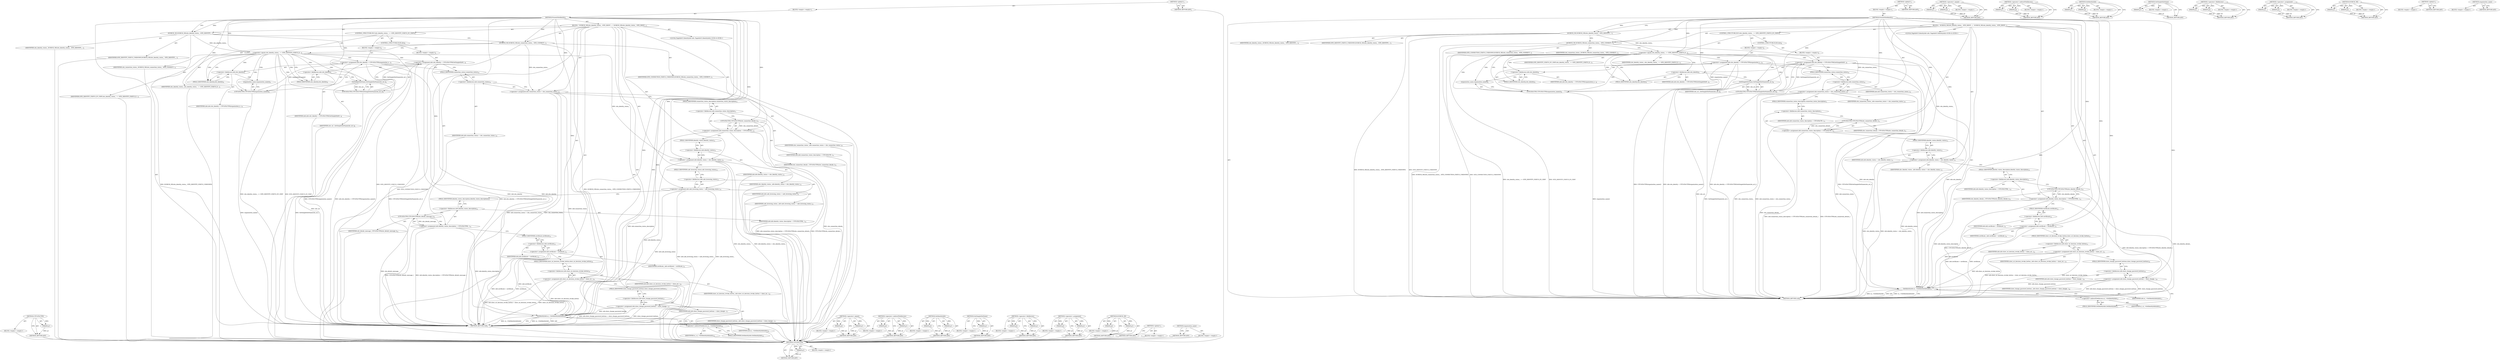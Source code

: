 digraph "organization_name" {
vulnerable_121 [label=<(METHOD,UTF16ToUTF8)>];
vulnerable_122 [label=<(PARAM,p1)>];
vulnerable_123 [label=<(BLOCK,&lt;empty&gt;,&lt;empty&gt;)>];
vulnerable_124 [label=<(METHOD_RETURN,ANY)>];
vulnerable_6 [label=<(METHOD,&lt;global&gt;)<SUB>1</SUB>>];
vulnerable_7 [label=<(BLOCK,&lt;empty&gt;,&lt;empty&gt;)<SUB>1</SUB>>];
vulnerable_8 [label=<(METHOD,PresentSiteIdentity)<SUB>1</SUB>>];
vulnerable_9 [label=<(BLOCK,{
  DCHECK_NE(site_identity_status_, SITE_IDENT...,{
  DCHECK_NE(site_identity_status_, SITE_IDENT...)<SUB>1</SUB>>];
vulnerable_10 [label=<(DCHECK_NE,DCHECK_NE(site_identity_status_, SITE_IDENTITY_...)<SUB>2</SUB>>];
vulnerable_11 [label=<(IDENTIFIER,site_identity_status_,DCHECK_NE(site_identity_status_, SITE_IDENTITY_...)<SUB>2</SUB>>];
vulnerable_12 [label=<(IDENTIFIER,SITE_IDENTITY_STATUS_UNKNOWN,DCHECK_NE(site_identity_status_, SITE_IDENTITY_...)<SUB>2</SUB>>];
vulnerable_13 [label=<(DCHECK_NE,DCHECK_NE(site_connection_status_, SITE_CONNECT...)<SUB>3</SUB>>];
vulnerable_14 [label=<(IDENTIFIER,site_connection_status_,DCHECK_NE(site_connection_status_, SITE_CONNECT...)<SUB>3</SUB>>];
vulnerable_15 [label=<(IDENTIFIER,SITE_CONNECTION_STATUS_UNKNOWN,DCHECK_NE(site_connection_status_, SITE_CONNECT...)<SUB>3</SUB>>];
vulnerable_16 [label="<(LOCAL,PageInfoUI.IdentityInfo info: PageInfoUI.IdentityInfo)<SUB>4</SUB>>"];
vulnerable_17 [label=<(CONTROL_STRUCTURE,IF,if (site_identity_status_ == SITE_IDENTITY_STATUS_EV_CERT))<SUB>5</SUB>>];
vulnerable_18 [label=<(&lt;operator&gt;.equals,site_identity_status_ == SITE_IDENTITY_STATUS_E...)<SUB>5</SUB>>];
vulnerable_19 [label=<(IDENTIFIER,site_identity_status_,site_identity_status_ == SITE_IDENTITY_STATUS_E...)<SUB>5</SUB>>];
vulnerable_20 [label=<(IDENTIFIER,SITE_IDENTITY_STATUS_EV_CERT,site_identity_status_ == SITE_IDENTITY_STATUS_E...)<SUB>5</SUB>>];
vulnerable_21 [label=<(BLOCK,&lt;empty&gt;,&lt;empty&gt;)<SUB>6</SUB>>];
vulnerable_22 [label=<(&lt;operator&gt;.assignment,info.site_identity = UTF16ToUTF8(organization_n...)<SUB>6</SUB>>];
vulnerable_23 [label=<(&lt;operator&gt;.fieldAccess,info.site_identity)<SUB>6</SUB>>];
vulnerable_24 [label=<(IDENTIFIER,info,info.site_identity = UTF16ToUTF8(organization_n...)<SUB>6</SUB>>];
vulnerable_25 [label=<(FIELD_IDENTIFIER,site_identity,site_identity)<SUB>6</SUB>>];
vulnerable_26 [label=<(UTF16ToUTF8,UTF16ToUTF8(organization_name()))<SUB>6</SUB>>];
vulnerable_27 [label=<(organization_name,organization_name())<SUB>6</SUB>>];
vulnerable_28 [label=<(CONTROL_STRUCTURE,ELSE,else)<SUB>8</SUB>>];
vulnerable_29 [label=<(BLOCK,&lt;empty&gt;,&lt;empty&gt;)<SUB>8</SUB>>];
vulnerable_30 [label=<(&lt;operator&gt;.assignment,info.site_identity = UTF16ToUTF8(GetSimpleSiteN...)<SUB>8</SUB>>];
vulnerable_31 [label=<(&lt;operator&gt;.fieldAccess,info.site_identity)<SUB>8</SUB>>];
vulnerable_32 [label=<(IDENTIFIER,info,info.site_identity = UTF16ToUTF8(GetSimpleSiteN...)<SUB>8</SUB>>];
vulnerable_33 [label=<(FIELD_IDENTIFIER,site_identity,site_identity)<SUB>8</SUB>>];
vulnerable_34 [label=<(UTF16ToUTF8,UTF16ToUTF8(GetSimpleSiteName(site_url_)))<SUB>8</SUB>>];
vulnerable_35 [label=<(GetSimpleSiteName,GetSimpleSiteName(site_url_))<SUB>8</SUB>>];
vulnerable_36 [label=<(IDENTIFIER,site_url_,GetSimpleSiteName(site_url_))<SUB>8</SUB>>];
vulnerable_37 [label=<(&lt;operator&gt;.assignment,info.connection_status = site_connection_status_)<SUB>10</SUB>>];
vulnerable_38 [label=<(&lt;operator&gt;.fieldAccess,info.connection_status)<SUB>10</SUB>>];
vulnerable_39 [label=<(IDENTIFIER,info,info.connection_status = site_connection_status_)<SUB>10</SUB>>];
vulnerable_40 [label=<(FIELD_IDENTIFIER,connection_status,connection_status)<SUB>10</SUB>>];
vulnerable_41 [label=<(IDENTIFIER,site_connection_status_,info.connection_status = site_connection_status_)<SUB>10</SUB>>];
vulnerable_42 [label=<(&lt;operator&gt;.assignment,info.connection_status_description = UTF16ToUTF...)<SUB>11</SUB>>];
vulnerable_43 [label=<(&lt;operator&gt;.fieldAccess,info.connection_status_description)<SUB>11</SUB>>];
vulnerable_44 [label=<(IDENTIFIER,info,info.connection_status_description = UTF16ToUTF...)<SUB>11</SUB>>];
vulnerable_45 [label=<(FIELD_IDENTIFIER,connection_status_description,connection_status_description)<SUB>11</SUB>>];
vulnerable_46 [label=<(UTF16ToUTF8,UTF16ToUTF8(site_connection_details_))<SUB>11</SUB>>];
vulnerable_47 [label=<(IDENTIFIER,site_connection_details_,UTF16ToUTF8(site_connection_details_))<SUB>11</SUB>>];
vulnerable_48 [label=<(&lt;operator&gt;.assignment,info.identity_status = site_identity_status_)<SUB>12</SUB>>];
vulnerable_49 [label=<(&lt;operator&gt;.fieldAccess,info.identity_status)<SUB>12</SUB>>];
vulnerable_50 [label=<(IDENTIFIER,info,info.identity_status = site_identity_status_)<SUB>12</SUB>>];
vulnerable_51 [label=<(FIELD_IDENTIFIER,identity_status,identity_status)<SUB>12</SUB>>];
vulnerable_52 [label=<(IDENTIFIER,site_identity_status_,info.identity_status = site_identity_status_)<SUB>12</SUB>>];
vulnerable_53 [label=<(&lt;operator&gt;.assignment,info.safe_browsing_status = safe_browsing_status_)<SUB>13</SUB>>];
vulnerable_54 [label=<(&lt;operator&gt;.fieldAccess,info.safe_browsing_status)<SUB>13</SUB>>];
vulnerable_55 [label=<(IDENTIFIER,info,info.safe_browsing_status = safe_browsing_status_)<SUB>13</SUB>>];
vulnerable_56 [label=<(FIELD_IDENTIFIER,safe_browsing_status,safe_browsing_status)<SUB>13</SUB>>];
vulnerable_57 [label=<(IDENTIFIER,safe_browsing_status_,info.safe_browsing_status = safe_browsing_status_)<SUB>13</SUB>>];
vulnerable_58 [label=<(&lt;operator&gt;.assignment,info.identity_status_description = UTF16ToUTF8(...)<SUB>14</SUB>>];
vulnerable_59 [label=<(&lt;operator&gt;.fieldAccess,info.identity_status_description)<SUB>14</SUB>>];
vulnerable_60 [label=<(IDENTIFIER,info,info.identity_status_description = UTF16ToUTF8(...)<SUB>14</SUB>>];
vulnerable_61 [label=<(FIELD_IDENTIFIER,identity_status_description,identity_status_description)<SUB>14</SUB>>];
vulnerable_62 [label=<(UTF16ToUTF8,UTF16ToUTF8(site_details_message_))<SUB>14</SUB>>];
vulnerable_63 [label=<(IDENTIFIER,site_details_message_,UTF16ToUTF8(site_details_message_))<SUB>14</SUB>>];
vulnerable_64 [label=<(&lt;operator&gt;.assignment,info.certificate = certificate_)<SUB>15</SUB>>];
vulnerable_65 [label=<(&lt;operator&gt;.fieldAccess,info.certificate)<SUB>15</SUB>>];
vulnerable_66 [label=<(IDENTIFIER,info,info.certificate = certificate_)<SUB>15</SUB>>];
vulnerable_67 [label=<(FIELD_IDENTIFIER,certificate,certificate)<SUB>15</SUB>>];
vulnerable_68 [label=<(IDENTIFIER,certificate_,info.certificate = certificate_)<SUB>15</SUB>>];
vulnerable_69 [label=<(&lt;operator&gt;.assignment,info.show_ssl_decision_revoke_button = show_ssl...)<SUB>16</SUB>>];
vulnerable_70 [label=<(&lt;operator&gt;.fieldAccess,info.show_ssl_decision_revoke_button)<SUB>16</SUB>>];
vulnerable_71 [label=<(IDENTIFIER,info,info.show_ssl_decision_revoke_button = show_ssl...)<SUB>16</SUB>>];
vulnerable_72 [label=<(FIELD_IDENTIFIER,show_ssl_decision_revoke_button,show_ssl_decision_revoke_button)<SUB>16</SUB>>];
vulnerable_73 [label=<(IDENTIFIER,show_ssl_decision_revoke_button_,info.show_ssl_decision_revoke_button = show_ssl...)<SUB>16</SUB>>];
vulnerable_74 [label=<(&lt;operator&gt;.assignment,info.show_change_password_buttons = show_change...)<SUB>17</SUB>>];
vulnerable_75 [label=<(&lt;operator&gt;.fieldAccess,info.show_change_password_buttons)<SUB>17</SUB>>];
vulnerable_76 [label=<(IDENTIFIER,info,info.show_change_password_buttons = show_change...)<SUB>17</SUB>>];
vulnerable_77 [label=<(FIELD_IDENTIFIER,show_change_password_buttons,show_change_password_buttons)<SUB>17</SUB>>];
vulnerable_78 [label=<(IDENTIFIER,show_change_password_buttons_,info.show_change_password_buttons = show_change...)<SUB>17</SUB>>];
vulnerable_79 [label=<(SetIdentityInfo,ui_-&gt;SetIdentityInfo(info))<SUB>18</SUB>>];
vulnerable_80 [label=<(&lt;operator&gt;.indirectFieldAccess,ui_-&gt;SetIdentityInfo)<SUB>18</SUB>>];
vulnerable_81 [label=<(IDENTIFIER,ui_,ui_-&gt;SetIdentityInfo(info))<SUB>18</SUB>>];
vulnerable_82 [label=<(FIELD_IDENTIFIER,SetIdentityInfo,SetIdentityInfo)<SUB>18</SUB>>];
vulnerable_83 [label=<(IDENTIFIER,info,ui_-&gt;SetIdentityInfo(info))<SUB>18</SUB>>];
vulnerable_84 [label=<(METHOD_RETURN,void)<SUB>1</SUB>>];
vulnerable_86 [label=<(METHOD_RETURN,ANY)<SUB>1</SUB>>];
vulnerable_106 [label=<(METHOD,&lt;operator&gt;.equals)>];
vulnerable_107 [label=<(PARAM,p1)>];
vulnerable_108 [label=<(PARAM,p2)>];
vulnerable_109 [label=<(BLOCK,&lt;empty&gt;,&lt;empty&gt;)>];
vulnerable_110 [label=<(METHOD_RETURN,ANY)>];
vulnerable_137 [label=<(METHOD,&lt;operator&gt;.indirectFieldAccess)>];
vulnerable_138 [label=<(PARAM,p1)>];
vulnerable_139 [label=<(PARAM,p2)>];
vulnerable_140 [label=<(BLOCK,&lt;empty&gt;,&lt;empty&gt;)>];
vulnerable_141 [label=<(METHOD_RETURN,ANY)>];
vulnerable_132 [label=<(METHOD,SetIdentityInfo)>];
vulnerable_133 [label=<(PARAM,p1)>];
vulnerable_134 [label=<(PARAM,p2)>];
vulnerable_135 [label=<(BLOCK,&lt;empty&gt;,&lt;empty&gt;)>];
vulnerable_136 [label=<(METHOD_RETURN,ANY)>];
vulnerable_128 [label=<(METHOD,GetSimpleSiteName)>];
vulnerable_129 [label=<(PARAM,p1)>];
vulnerable_130 [label=<(BLOCK,&lt;empty&gt;,&lt;empty&gt;)>];
vulnerable_131 [label=<(METHOD_RETURN,ANY)>];
vulnerable_116 [label=<(METHOD,&lt;operator&gt;.fieldAccess)>];
vulnerable_117 [label=<(PARAM,p1)>];
vulnerable_118 [label=<(PARAM,p2)>];
vulnerable_119 [label=<(BLOCK,&lt;empty&gt;,&lt;empty&gt;)>];
vulnerable_120 [label=<(METHOD_RETURN,ANY)>];
vulnerable_111 [label=<(METHOD,&lt;operator&gt;.assignment)>];
vulnerable_112 [label=<(PARAM,p1)>];
vulnerable_113 [label=<(PARAM,p2)>];
vulnerable_114 [label=<(BLOCK,&lt;empty&gt;,&lt;empty&gt;)>];
vulnerable_115 [label=<(METHOD_RETURN,ANY)>];
vulnerable_101 [label=<(METHOD,DCHECK_NE)>];
vulnerable_102 [label=<(PARAM,p1)>];
vulnerable_103 [label=<(PARAM,p2)>];
vulnerable_104 [label=<(BLOCK,&lt;empty&gt;,&lt;empty&gt;)>];
vulnerable_105 [label=<(METHOD_RETURN,ANY)>];
vulnerable_95 [label=<(METHOD,&lt;global&gt;)<SUB>1</SUB>>];
vulnerable_96 [label=<(BLOCK,&lt;empty&gt;,&lt;empty&gt;)>];
vulnerable_97 [label=<(METHOD_RETURN,ANY)>];
vulnerable_125 [label=<(METHOD,organization_name)>];
vulnerable_126 [label=<(BLOCK,&lt;empty&gt;,&lt;empty&gt;)>];
vulnerable_127 [label=<(METHOD_RETURN,ANY)>];
fixed_116 [label=<(METHOD,UTF16ToUTF8)>];
fixed_117 [label=<(PARAM,p1)>];
fixed_118 [label=<(BLOCK,&lt;empty&gt;,&lt;empty&gt;)>];
fixed_119 [label=<(METHOD_RETURN,ANY)>];
fixed_6 [label=<(METHOD,&lt;global&gt;)<SUB>1</SUB>>];
fixed_7 [label=<(BLOCK,&lt;empty&gt;,&lt;empty&gt;)<SUB>1</SUB>>];
fixed_8 [label=<(METHOD,PresentSiteIdentity)<SUB>1</SUB>>];
fixed_9 [label=<(BLOCK,{
  DCHECK_NE(site_identity_status_, SITE_IDENT...,{
  DCHECK_NE(site_identity_status_, SITE_IDENT...)<SUB>1</SUB>>];
fixed_10 [label=<(DCHECK_NE,DCHECK_NE(site_identity_status_, SITE_IDENTITY_...)<SUB>2</SUB>>];
fixed_11 [label=<(IDENTIFIER,site_identity_status_,DCHECK_NE(site_identity_status_, SITE_IDENTITY_...)<SUB>2</SUB>>];
fixed_12 [label=<(IDENTIFIER,SITE_IDENTITY_STATUS_UNKNOWN,DCHECK_NE(site_identity_status_, SITE_IDENTITY_...)<SUB>2</SUB>>];
fixed_13 [label=<(DCHECK_NE,DCHECK_NE(site_connection_status_, SITE_CONNECT...)<SUB>3</SUB>>];
fixed_14 [label=<(IDENTIFIER,site_connection_status_,DCHECK_NE(site_connection_status_, SITE_CONNECT...)<SUB>3</SUB>>];
fixed_15 [label=<(IDENTIFIER,SITE_CONNECTION_STATUS_UNKNOWN,DCHECK_NE(site_connection_status_, SITE_CONNECT...)<SUB>3</SUB>>];
fixed_16 [label="<(LOCAL,PageInfoUI.IdentityInfo info: PageInfoUI.IdentityInfo)<SUB>4</SUB>>"];
fixed_17 [label=<(CONTROL_STRUCTURE,IF,if (site_identity_status_ == SITE_IDENTITY_STATUS_EV_CERT))<SUB>5</SUB>>];
fixed_18 [label=<(&lt;operator&gt;.equals,site_identity_status_ == SITE_IDENTITY_STATUS_E...)<SUB>5</SUB>>];
fixed_19 [label=<(IDENTIFIER,site_identity_status_,site_identity_status_ == SITE_IDENTITY_STATUS_E...)<SUB>5</SUB>>];
fixed_20 [label=<(IDENTIFIER,SITE_IDENTITY_STATUS_EV_CERT,site_identity_status_ == SITE_IDENTITY_STATUS_E...)<SUB>5</SUB>>];
fixed_21 [label=<(BLOCK,&lt;empty&gt;,&lt;empty&gt;)<SUB>6</SUB>>];
fixed_22 [label=<(&lt;operator&gt;.assignment,info.site_identity = UTF16ToUTF8(organization_n...)<SUB>6</SUB>>];
fixed_23 [label=<(&lt;operator&gt;.fieldAccess,info.site_identity)<SUB>6</SUB>>];
fixed_24 [label=<(IDENTIFIER,info,info.site_identity = UTF16ToUTF8(organization_n...)<SUB>6</SUB>>];
fixed_25 [label=<(FIELD_IDENTIFIER,site_identity,site_identity)<SUB>6</SUB>>];
fixed_26 [label=<(UTF16ToUTF8,UTF16ToUTF8(organization_name()))<SUB>6</SUB>>];
fixed_27 [label=<(organization_name,organization_name())<SUB>6</SUB>>];
fixed_28 [label=<(CONTROL_STRUCTURE,ELSE,else)<SUB>8</SUB>>];
fixed_29 [label=<(BLOCK,&lt;empty&gt;,&lt;empty&gt;)<SUB>8</SUB>>];
fixed_30 [label=<(&lt;operator&gt;.assignment,info.site_identity = UTF16ToUTF8(GetSimpleSiteN...)<SUB>8</SUB>>];
fixed_31 [label=<(&lt;operator&gt;.fieldAccess,info.site_identity)<SUB>8</SUB>>];
fixed_32 [label=<(IDENTIFIER,info,info.site_identity = UTF16ToUTF8(GetSimpleSiteN...)<SUB>8</SUB>>];
fixed_33 [label=<(FIELD_IDENTIFIER,site_identity,site_identity)<SUB>8</SUB>>];
fixed_34 [label=<(UTF16ToUTF8,UTF16ToUTF8(GetSimpleSiteName(site_url_)))<SUB>8</SUB>>];
fixed_35 [label=<(GetSimpleSiteName,GetSimpleSiteName(site_url_))<SUB>8</SUB>>];
fixed_36 [label=<(IDENTIFIER,site_url_,GetSimpleSiteName(site_url_))<SUB>8</SUB>>];
fixed_37 [label=<(&lt;operator&gt;.assignment,info.connection_status = site_connection_status_)<SUB>10</SUB>>];
fixed_38 [label=<(&lt;operator&gt;.fieldAccess,info.connection_status)<SUB>10</SUB>>];
fixed_39 [label=<(IDENTIFIER,info,info.connection_status = site_connection_status_)<SUB>10</SUB>>];
fixed_40 [label=<(FIELD_IDENTIFIER,connection_status,connection_status)<SUB>10</SUB>>];
fixed_41 [label=<(IDENTIFIER,site_connection_status_,info.connection_status = site_connection_status_)<SUB>10</SUB>>];
fixed_42 [label=<(&lt;operator&gt;.assignment,info.connection_status_description = UTF16ToUTF...)<SUB>11</SUB>>];
fixed_43 [label=<(&lt;operator&gt;.fieldAccess,info.connection_status_description)<SUB>11</SUB>>];
fixed_44 [label=<(IDENTIFIER,info,info.connection_status_description = UTF16ToUTF...)<SUB>11</SUB>>];
fixed_45 [label=<(FIELD_IDENTIFIER,connection_status_description,connection_status_description)<SUB>11</SUB>>];
fixed_46 [label=<(UTF16ToUTF8,UTF16ToUTF8(site_connection_details_))<SUB>11</SUB>>];
fixed_47 [label=<(IDENTIFIER,site_connection_details_,UTF16ToUTF8(site_connection_details_))<SUB>11</SUB>>];
fixed_48 [label=<(&lt;operator&gt;.assignment,info.identity_status = site_identity_status_)<SUB>12</SUB>>];
fixed_49 [label=<(&lt;operator&gt;.fieldAccess,info.identity_status)<SUB>12</SUB>>];
fixed_50 [label=<(IDENTIFIER,info,info.identity_status = site_identity_status_)<SUB>12</SUB>>];
fixed_51 [label=<(FIELD_IDENTIFIER,identity_status,identity_status)<SUB>12</SUB>>];
fixed_52 [label=<(IDENTIFIER,site_identity_status_,info.identity_status = site_identity_status_)<SUB>12</SUB>>];
fixed_53 [label=<(&lt;operator&gt;.assignment,info.identity_status_description = UTF16ToUTF8(...)<SUB>13</SUB>>];
fixed_54 [label=<(&lt;operator&gt;.fieldAccess,info.identity_status_description)<SUB>13</SUB>>];
fixed_55 [label=<(IDENTIFIER,info,info.identity_status_description = UTF16ToUTF8(...)<SUB>13</SUB>>];
fixed_56 [label=<(FIELD_IDENTIFIER,identity_status_description,identity_status_description)<SUB>13</SUB>>];
fixed_57 [label=<(UTF16ToUTF8,UTF16ToUTF8(site_identity_details_))<SUB>13</SUB>>];
fixed_58 [label=<(IDENTIFIER,site_identity_details_,UTF16ToUTF8(site_identity_details_))<SUB>13</SUB>>];
fixed_59 [label=<(&lt;operator&gt;.assignment,info.certificate = certificate_)<SUB>14</SUB>>];
fixed_60 [label=<(&lt;operator&gt;.fieldAccess,info.certificate)<SUB>14</SUB>>];
fixed_61 [label=<(IDENTIFIER,info,info.certificate = certificate_)<SUB>14</SUB>>];
fixed_62 [label=<(FIELD_IDENTIFIER,certificate,certificate)<SUB>14</SUB>>];
fixed_63 [label=<(IDENTIFIER,certificate_,info.certificate = certificate_)<SUB>14</SUB>>];
fixed_64 [label=<(&lt;operator&gt;.assignment,info.show_ssl_decision_revoke_button = show_ssl...)<SUB>15</SUB>>];
fixed_65 [label=<(&lt;operator&gt;.fieldAccess,info.show_ssl_decision_revoke_button)<SUB>15</SUB>>];
fixed_66 [label=<(IDENTIFIER,info,info.show_ssl_decision_revoke_button = show_ssl...)<SUB>15</SUB>>];
fixed_67 [label=<(FIELD_IDENTIFIER,show_ssl_decision_revoke_button,show_ssl_decision_revoke_button)<SUB>15</SUB>>];
fixed_68 [label=<(IDENTIFIER,show_ssl_decision_revoke_button_,info.show_ssl_decision_revoke_button = show_ssl...)<SUB>15</SUB>>];
fixed_69 [label=<(&lt;operator&gt;.assignment,info.show_change_password_buttons = show_change...)<SUB>16</SUB>>];
fixed_70 [label=<(&lt;operator&gt;.fieldAccess,info.show_change_password_buttons)<SUB>16</SUB>>];
fixed_71 [label=<(IDENTIFIER,info,info.show_change_password_buttons = show_change...)<SUB>16</SUB>>];
fixed_72 [label=<(FIELD_IDENTIFIER,show_change_password_buttons,show_change_password_buttons)<SUB>16</SUB>>];
fixed_73 [label=<(IDENTIFIER,show_change_password_buttons_,info.show_change_password_buttons = show_change...)<SUB>16</SUB>>];
fixed_74 [label=<(SetIdentityInfo,ui_-&gt;SetIdentityInfo(info))<SUB>17</SUB>>];
fixed_75 [label=<(&lt;operator&gt;.indirectFieldAccess,ui_-&gt;SetIdentityInfo)<SUB>17</SUB>>];
fixed_76 [label=<(IDENTIFIER,ui_,ui_-&gt;SetIdentityInfo(info))<SUB>17</SUB>>];
fixed_77 [label=<(FIELD_IDENTIFIER,SetIdentityInfo,SetIdentityInfo)<SUB>17</SUB>>];
fixed_78 [label=<(IDENTIFIER,info,ui_-&gt;SetIdentityInfo(info))<SUB>17</SUB>>];
fixed_79 [label=<(METHOD_RETURN,void)<SUB>1</SUB>>];
fixed_81 [label=<(METHOD_RETURN,ANY)<SUB>1</SUB>>];
fixed_101 [label=<(METHOD,&lt;operator&gt;.equals)>];
fixed_102 [label=<(PARAM,p1)>];
fixed_103 [label=<(PARAM,p2)>];
fixed_104 [label=<(BLOCK,&lt;empty&gt;,&lt;empty&gt;)>];
fixed_105 [label=<(METHOD_RETURN,ANY)>];
fixed_132 [label=<(METHOD,&lt;operator&gt;.indirectFieldAccess)>];
fixed_133 [label=<(PARAM,p1)>];
fixed_134 [label=<(PARAM,p2)>];
fixed_135 [label=<(BLOCK,&lt;empty&gt;,&lt;empty&gt;)>];
fixed_136 [label=<(METHOD_RETURN,ANY)>];
fixed_127 [label=<(METHOD,SetIdentityInfo)>];
fixed_128 [label=<(PARAM,p1)>];
fixed_129 [label=<(PARAM,p2)>];
fixed_130 [label=<(BLOCK,&lt;empty&gt;,&lt;empty&gt;)>];
fixed_131 [label=<(METHOD_RETURN,ANY)>];
fixed_123 [label=<(METHOD,GetSimpleSiteName)>];
fixed_124 [label=<(PARAM,p1)>];
fixed_125 [label=<(BLOCK,&lt;empty&gt;,&lt;empty&gt;)>];
fixed_126 [label=<(METHOD_RETURN,ANY)>];
fixed_111 [label=<(METHOD,&lt;operator&gt;.fieldAccess)>];
fixed_112 [label=<(PARAM,p1)>];
fixed_113 [label=<(PARAM,p2)>];
fixed_114 [label=<(BLOCK,&lt;empty&gt;,&lt;empty&gt;)>];
fixed_115 [label=<(METHOD_RETURN,ANY)>];
fixed_106 [label=<(METHOD,&lt;operator&gt;.assignment)>];
fixed_107 [label=<(PARAM,p1)>];
fixed_108 [label=<(PARAM,p2)>];
fixed_109 [label=<(BLOCK,&lt;empty&gt;,&lt;empty&gt;)>];
fixed_110 [label=<(METHOD_RETURN,ANY)>];
fixed_96 [label=<(METHOD,DCHECK_NE)>];
fixed_97 [label=<(PARAM,p1)>];
fixed_98 [label=<(PARAM,p2)>];
fixed_99 [label=<(BLOCK,&lt;empty&gt;,&lt;empty&gt;)>];
fixed_100 [label=<(METHOD_RETURN,ANY)>];
fixed_90 [label=<(METHOD,&lt;global&gt;)<SUB>1</SUB>>];
fixed_91 [label=<(BLOCK,&lt;empty&gt;,&lt;empty&gt;)>];
fixed_92 [label=<(METHOD_RETURN,ANY)>];
fixed_120 [label=<(METHOD,organization_name)>];
fixed_121 [label=<(BLOCK,&lt;empty&gt;,&lt;empty&gt;)>];
fixed_122 [label=<(METHOD_RETURN,ANY)>];
vulnerable_121 -> vulnerable_122  [key=0, label="AST: "];
vulnerable_121 -> vulnerable_122  [key=1, label="DDG: "];
vulnerable_121 -> vulnerable_123  [key=0, label="AST: "];
vulnerable_121 -> vulnerable_124  [key=0, label="AST: "];
vulnerable_121 -> vulnerable_124  [key=1, label="CFG: "];
vulnerable_122 -> vulnerable_124  [key=0, label="DDG: p1"];
vulnerable_123 -> fixed_116  [key=0];
vulnerable_124 -> fixed_116  [key=0];
vulnerable_6 -> vulnerable_7  [key=0, label="AST: "];
vulnerable_6 -> vulnerable_86  [key=0, label="AST: "];
vulnerable_6 -> vulnerable_86  [key=1, label="CFG: "];
vulnerable_7 -> vulnerable_8  [key=0, label="AST: "];
vulnerable_8 -> vulnerable_9  [key=0, label="AST: "];
vulnerable_8 -> vulnerable_84  [key=0, label="AST: "];
vulnerable_8 -> vulnerable_10  [key=0, label="CFG: "];
vulnerable_8 -> vulnerable_10  [key=1, label="DDG: "];
vulnerable_8 -> vulnerable_37  [key=0, label="DDG: "];
vulnerable_8 -> vulnerable_48  [key=0, label="DDG: "];
vulnerable_8 -> vulnerable_53  [key=0, label="DDG: "];
vulnerable_8 -> vulnerable_64  [key=0, label="DDG: "];
vulnerable_8 -> vulnerable_69  [key=0, label="DDG: "];
vulnerable_8 -> vulnerable_74  [key=0, label="DDG: "];
vulnerable_8 -> vulnerable_13  [key=0, label="DDG: "];
vulnerable_8 -> vulnerable_79  [key=0, label="DDG: "];
vulnerable_8 -> vulnerable_18  [key=0, label="DDG: "];
vulnerable_8 -> vulnerable_46  [key=0, label="DDG: "];
vulnerable_8 -> vulnerable_62  [key=0, label="DDG: "];
vulnerable_8 -> vulnerable_26  [key=0, label="DDG: "];
vulnerable_8 -> vulnerable_35  [key=0, label="DDG: "];
vulnerable_9 -> vulnerable_10  [key=0, label="AST: "];
vulnerable_9 -> vulnerable_13  [key=0, label="AST: "];
vulnerable_9 -> vulnerable_16  [key=0, label="AST: "];
vulnerable_9 -> vulnerable_17  [key=0, label="AST: "];
vulnerable_9 -> vulnerable_37  [key=0, label="AST: "];
vulnerable_9 -> vulnerable_42  [key=0, label="AST: "];
vulnerable_9 -> vulnerable_48  [key=0, label="AST: "];
vulnerable_9 -> vulnerable_53  [key=0, label="AST: "];
vulnerable_9 -> vulnerable_58  [key=0, label="AST: "];
vulnerable_9 -> vulnerable_64  [key=0, label="AST: "];
vulnerable_9 -> vulnerable_69  [key=0, label="AST: "];
vulnerable_9 -> vulnerable_74  [key=0, label="AST: "];
vulnerable_9 -> vulnerable_79  [key=0, label="AST: "];
vulnerable_10 -> vulnerable_11  [key=0, label="AST: "];
vulnerable_10 -> vulnerable_12  [key=0, label="AST: "];
vulnerable_10 -> vulnerable_13  [key=0, label="CFG: "];
vulnerable_10 -> vulnerable_84  [key=0, label="DDG: DCHECK_NE(site_identity_status_, SITE_IDENTITY_STATUS_UNKNOWN)"];
vulnerable_10 -> vulnerable_84  [key=1, label="DDG: SITE_IDENTITY_STATUS_UNKNOWN"];
vulnerable_10 -> vulnerable_18  [key=0, label="DDG: site_identity_status_"];
vulnerable_11 -> fixed_116  [key=0];
vulnerable_12 -> fixed_116  [key=0];
vulnerable_13 -> vulnerable_14  [key=0, label="AST: "];
vulnerable_13 -> vulnerable_15  [key=0, label="AST: "];
vulnerable_13 -> vulnerable_18  [key=0, label="CFG: "];
vulnerable_13 -> vulnerable_84  [key=0, label="DDG: DCHECK_NE(site_connection_status_, SITE_CONNECTION_STATUS_UNKNOWN)"];
vulnerable_13 -> vulnerable_84  [key=1, label="DDG: SITE_CONNECTION_STATUS_UNKNOWN"];
vulnerable_13 -> vulnerable_37  [key=0, label="DDG: site_connection_status_"];
vulnerable_14 -> fixed_116  [key=0];
vulnerable_15 -> fixed_116  [key=0];
vulnerable_16 -> fixed_116  [key=0];
vulnerable_17 -> vulnerable_18  [key=0, label="AST: "];
vulnerable_17 -> vulnerable_21  [key=0, label="AST: "];
vulnerable_17 -> vulnerable_28  [key=0, label="AST: "];
vulnerable_18 -> vulnerable_19  [key=0, label="AST: "];
vulnerable_18 -> vulnerable_20  [key=0, label="AST: "];
vulnerable_18 -> vulnerable_25  [key=0, label="CFG: "];
vulnerable_18 -> vulnerable_25  [key=1, label="CDG: "];
vulnerable_18 -> vulnerable_33  [key=0, label="CFG: "];
vulnerable_18 -> vulnerable_33  [key=1, label="CDG: "];
vulnerable_18 -> vulnerable_84  [key=0, label="DDG: site_identity_status_ == SITE_IDENTITY_STATUS_EV_CERT"];
vulnerable_18 -> vulnerable_84  [key=1, label="DDG: SITE_IDENTITY_STATUS_EV_CERT"];
vulnerable_18 -> vulnerable_48  [key=0, label="DDG: site_identity_status_"];
vulnerable_18 -> vulnerable_30  [key=0, label="CDG: "];
vulnerable_18 -> vulnerable_34  [key=0, label="CDG: "];
vulnerable_18 -> vulnerable_26  [key=0, label="CDG: "];
vulnerable_18 -> vulnerable_23  [key=0, label="CDG: "];
vulnerable_18 -> vulnerable_35  [key=0, label="CDG: "];
vulnerable_18 -> vulnerable_22  [key=0, label="CDG: "];
vulnerable_18 -> vulnerable_27  [key=0, label="CDG: "];
vulnerable_18 -> vulnerable_31  [key=0, label="CDG: "];
vulnerable_19 -> fixed_116  [key=0];
vulnerable_20 -> fixed_116  [key=0];
vulnerable_21 -> vulnerable_22  [key=0, label="AST: "];
vulnerable_22 -> vulnerable_23  [key=0, label="AST: "];
vulnerable_22 -> vulnerable_26  [key=0, label="AST: "];
vulnerable_22 -> vulnerable_40  [key=0, label="CFG: "];
vulnerable_22 -> vulnerable_84  [key=0, label="DDG: UTF16ToUTF8(organization_name())"];
vulnerable_22 -> vulnerable_84  [key=1, label="DDG: info.site_identity = UTF16ToUTF8(organization_name())"];
vulnerable_22 -> vulnerable_79  [key=0, label="DDG: info.site_identity"];
vulnerable_23 -> vulnerable_24  [key=0, label="AST: "];
vulnerable_23 -> vulnerable_25  [key=0, label="AST: "];
vulnerable_23 -> vulnerable_27  [key=0, label="CFG: "];
vulnerable_24 -> fixed_116  [key=0];
vulnerable_25 -> vulnerable_23  [key=0, label="CFG: "];
vulnerable_26 -> vulnerable_27  [key=0, label="AST: "];
vulnerable_26 -> vulnerable_22  [key=0, label="CFG: "];
vulnerable_26 -> vulnerable_22  [key=1, label="DDG: organization_name()"];
vulnerable_26 -> vulnerable_84  [key=0, label="DDG: organization_name()"];
vulnerable_27 -> vulnerable_26  [key=0, label="CFG: "];
vulnerable_28 -> vulnerable_29  [key=0, label="AST: "];
vulnerable_29 -> vulnerable_30  [key=0, label="AST: "];
vulnerable_30 -> vulnerable_31  [key=0, label="AST: "];
vulnerable_30 -> vulnerable_34  [key=0, label="AST: "];
vulnerable_30 -> vulnerable_40  [key=0, label="CFG: "];
vulnerable_30 -> vulnerable_84  [key=0, label="DDG: UTF16ToUTF8(GetSimpleSiteName(site_url_))"];
vulnerable_30 -> vulnerable_84  [key=1, label="DDG: info.site_identity = UTF16ToUTF8(GetSimpleSiteName(site_url_))"];
vulnerable_30 -> vulnerable_79  [key=0, label="DDG: info.site_identity"];
vulnerable_31 -> vulnerable_32  [key=0, label="AST: "];
vulnerable_31 -> vulnerable_33  [key=0, label="AST: "];
vulnerable_31 -> vulnerable_35  [key=0, label="CFG: "];
vulnerable_32 -> fixed_116  [key=0];
vulnerable_33 -> vulnerable_31  [key=0, label="CFG: "];
vulnerable_34 -> vulnerable_35  [key=0, label="AST: "];
vulnerable_34 -> vulnerable_30  [key=0, label="CFG: "];
vulnerable_34 -> vulnerable_30  [key=1, label="DDG: GetSimpleSiteName(site_url_)"];
vulnerable_34 -> vulnerable_84  [key=0, label="DDG: GetSimpleSiteName(site_url_)"];
vulnerable_35 -> vulnerable_36  [key=0, label="AST: "];
vulnerable_35 -> vulnerable_34  [key=0, label="CFG: "];
vulnerable_35 -> vulnerable_34  [key=1, label="DDG: site_url_"];
vulnerable_35 -> vulnerable_84  [key=0, label="DDG: site_url_"];
vulnerable_36 -> fixed_116  [key=0];
vulnerable_37 -> vulnerable_38  [key=0, label="AST: "];
vulnerable_37 -> vulnerable_41  [key=0, label="AST: "];
vulnerable_37 -> vulnerable_45  [key=0, label="CFG: "];
vulnerable_37 -> vulnerable_84  [key=0, label="DDG: site_connection_status_"];
vulnerable_37 -> vulnerable_84  [key=1, label="DDG: info.connection_status = site_connection_status_"];
vulnerable_37 -> vulnerable_79  [key=0, label="DDG: info.connection_status"];
vulnerable_38 -> vulnerable_39  [key=0, label="AST: "];
vulnerable_38 -> vulnerable_40  [key=0, label="AST: "];
vulnerable_38 -> vulnerable_37  [key=0, label="CFG: "];
vulnerable_39 -> fixed_116  [key=0];
vulnerable_40 -> vulnerable_38  [key=0, label="CFG: "];
vulnerable_41 -> fixed_116  [key=0];
vulnerable_42 -> vulnerable_43  [key=0, label="AST: "];
vulnerable_42 -> vulnerable_46  [key=0, label="AST: "];
vulnerable_42 -> vulnerable_51  [key=0, label="CFG: "];
vulnerable_42 -> vulnerable_84  [key=0, label="DDG: UTF16ToUTF8(site_connection_details_)"];
vulnerable_42 -> vulnerable_84  [key=1, label="DDG: info.connection_status_description = UTF16ToUTF8(site_connection_details_)"];
vulnerable_42 -> vulnerable_79  [key=0, label="DDG: info.connection_status_description"];
vulnerable_43 -> vulnerable_44  [key=0, label="AST: "];
vulnerable_43 -> vulnerable_45  [key=0, label="AST: "];
vulnerable_43 -> vulnerable_46  [key=0, label="CFG: "];
vulnerable_44 -> fixed_116  [key=0];
vulnerable_45 -> vulnerable_43  [key=0, label="CFG: "];
vulnerable_46 -> vulnerable_47  [key=0, label="AST: "];
vulnerable_46 -> vulnerable_42  [key=0, label="CFG: "];
vulnerable_46 -> vulnerable_42  [key=1, label="DDG: site_connection_details_"];
vulnerable_46 -> vulnerable_84  [key=0, label="DDG: site_connection_details_"];
vulnerable_47 -> fixed_116  [key=0];
vulnerable_48 -> vulnerable_49  [key=0, label="AST: "];
vulnerable_48 -> vulnerable_52  [key=0, label="AST: "];
vulnerable_48 -> vulnerable_56  [key=0, label="CFG: "];
vulnerable_48 -> vulnerable_84  [key=0, label="DDG: site_identity_status_"];
vulnerable_48 -> vulnerable_84  [key=1, label="DDG: info.identity_status = site_identity_status_"];
vulnerable_48 -> vulnerable_79  [key=0, label="DDG: info.identity_status"];
vulnerable_49 -> vulnerable_50  [key=0, label="AST: "];
vulnerable_49 -> vulnerable_51  [key=0, label="AST: "];
vulnerable_49 -> vulnerable_48  [key=0, label="CFG: "];
vulnerable_50 -> fixed_116  [key=0];
vulnerable_51 -> vulnerable_49  [key=0, label="CFG: "];
vulnerable_52 -> fixed_116  [key=0];
vulnerable_53 -> vulnerable_54  [key=0, label="AST: "];
vulnerable_53 -> vulnerable_57  [key=0, label="AST: "];
vulnerable_53 -> vulnerable_61  [key=0, label="CFG: "];
vulnerable_53 -> vulnerable_84  [key=0, label="DDG: info.safe_browsing_status = safe_browsing_status_"];
vulnerable_53 -> vulnerable_84  [key=1, label="DDG: safe_browsing_status_"];
vulnerable_53 -> vulnerable_79  [key=0, label="DDG: info.safe_browsing_status"];
vulnerable_54 -> vulnerable_55  [key=0, label="AST: "];
vulnerable_54 -> vulnerable_56  [key=0, label="AST: "];
vulnerable_54 -> vulnerable_53  [key=0, label="CFG: "];
vulnerable_55 -> fixed_116  [key=0];
vulnerable_56 -> vulnerable_54  [key=0, label="CFG: "];
vulnerable_57 -> fixed_116  [key=0];
vulnerable_58 -> vulnerable_59  [key=0, label="AST: "];
vulnerable_58 -> vulnerable_62  [key=0, label="AST: "];
vulnerable_58 -> vulnerable_67  [key=0, label="CFG: "];
vulnerable_58 -> vulnerable_84  [key=0, label="DDG: UTF16ToUTF8(site_details_message_)"];
vulnerable_58 -> vulnerable_84  [key=1, label="DDG: info.identity_status_description = UTF16ToUTF8(site_details_message_)"];
vulnerable_58 -> vulnerable_79  [key=0, label="DDG: info.identity_status_description"];
vulnerable_59 -> vulnerable_60  [key=0, label="AST: "];
vulnerable_59 -> vulnerable_61  [key=0, label="AST: "];
vulnerable_59 -> vulnerable_62  [key=0, label="CFG: "];
vulnerable_60 -> fixed_116  [key=0];
vulnerable_61 -> vulnerable_59  [key=0, label="CFG: "];
vulnerable_62 -> vulnerable_63  [key=0, label="AST: "];
vulnerable_62 -> vulnerable_58  [key=0, label="CFG: "];
vulnerable_62 -> vulnerable_58  [key=1, label="DDG: site_details_message_"];
vulnerable_62 -> vulnerable_84  [key=0, label="DDG: site_details_message_"];
vulnerable_63 -> fixed_116  [key=0];
vulnerable_64 -> vulnerable_65  [key=0, label="AST: "];
vulnerable_64 -> vulnerable_68  [key=0, label="AST: "];
vulnerable_64 -> vulnerable_72  [key=0, label="CFG: "];
vulnerable_64 -> vulnerable_84  [key=0, label="DDG: info.certificate = certificate_"];
vulnerable_64 -> vulnerable_84  [key=1, label="DDG: certificate_"];
vulnerable_64 -> vulnerable_79  [key=0, label="DDG: info.certificate"];
vulnerable_65 -> vulnerable_66  [key=0, label="AST: "];
vulnerable_65 -> vulnerable_67  [key=0, label="AST: "];
vulnerable_65 -> vulnerable_64  [key=0, label="CFG: "];
vulnerable_66 -> fixed_116  [key=0];
vulnerable_67 -> vulnerable_65  [key=0, label="CFG: "];
vulnerable_68 -> fixed_116  [key=0];
vulnerable_69 -> vulnerable_70  [key=0, label="AST: "];
vulnerable_69 -> vulnerable_73  [key=0, label="AST: "];
vulnerable_69 -> vulnerable_77  [key=0, label="CFG: "];
vulnerable_69 -> vulnerable_84  [key=0, label="DDG: info.show_ssl_decision_revoke_button = show_ssl_decision_revoke_button_"];
vulnerable_69 -> vulnerable_84  [key=1, label="DDG: show_ssl_decision_revoke_button_"];
vulnerable_69 -> vulnerable_79  [key=0, label="DDG: info.show_ssl_decision_revoke_button"];
vulnerable_70 -> vulnerable_71  [key=0, label="AST: "];
vulnerable_70 -> vulnerable_72  [key=0, label="AST: "];
vulnerable_70 -> vulnerable_69  [key=0, label="CFG: "];
vulnerable_71 -> fixed_116  [key=0];
vulnerable_72 -> vulnerable_70  [key=0, label="CFG: "];
vulnerable_73 -> fixed_116  [key=0];
vulnerable_74 -> vulnerable_75  [key=0, label="AST: "];
vulnerable_74 -> vulnerable_78  [key=0, label="AST: "];
vulnerable_74 -> vulnerable_82  [key=0, label="CFG: "];
vulnerable_74 -> vulnerable_84  [key=0, label="DDG: info.show_change_password_buttons = show_change_password_buttons_"];
vulnerable_74 -> vulnerable_84  [key=1, label="DDG: show_change_password_buttons_"];
vulnerable_74 -> vulnerable_79  [key=0, label="DDG: info.show_change_password_buttons"];
vulnerable_75 -> vulnerable_76  [key=0, label="AST: "];
vulnerable_75 -> vulnerable_77  [key=0, label="AST: "];
vulnerable_75 -> vulnerable_74  [key=0, label="CFG: "];
vulnerable_76 -> fixed_116  [key=0];
vulnerable_77 -> vulnerable_75  [key=0, label="CFG: "];
vulnerable_78 -> fixed_116  [key=0];
vulnerable_79 -> vulnerable_80  [key=0, label="AST: "];
vulnerable_79 -> vulnerable_83  [key=0, label="AST: "];
vulnerable_79 -> vulnerable_84  [key=0, label="CFG: "];
vulnerable_79 -> vulnerable_84  [key=1, label="DDG: ui_-&gt;SetIdentityInfo"];
vulnerable_79 -> vulnerable_84  [key=2, label="DDG: info"];
vulnerable_79 -> vulnerable_84  [key=3, label="DDG: ui_-&gt;SetIdentityInfo(info)"];
vulnerable_80 -> vulnerable_81  [key=0, label="AST: "];
vulnerable_80 -> vulnerable_82  [key=0, label="AST: "];
vulnerable_80 -> vulnerable_79  [key=0, label="CFG: "];
vulnerable_81 -> fixed_116  [key=0];
vulnerable_82 -> vulnerable_80  [key=0, label="CFG: "];
vulnerable_83 -> fixed_116  [key=0];
vulnerable_84 -> fixed_116  [key=0];
vulnerable_86 -> fixed_116  [key=0];
vulnerable_106 -> vulnerable_107  [key=0, label="AST: "];
vulnerable_106 -> vulnerable_107  [key=1, label="DDG: "];
vulnerable_106 -> vulnerable_109  [key=0, label="AST: "];
vulnerable_106 -> vulnerable_108  [key=0, label="AST: "];
vulnerable_106 -> vulnerable_108  [key=1, label="DDG: "];
vulnerable_106 -> vulnerable_110  [key=0, label="AST: "];
vulnerable_106 -> vulnerable_110  [key=1, label="CFG: "];
vulnerable_107 -> vulnerable_110  [key=0, label="DDG: p1"];
vulnerable_108 -> vulnerable_110  [key=0, label="DDG: p2"];
vulnerable_109 -> fixed_116  [key=0];
vulnerable_110 -> fixed_116  [key=0];
vulnerable_137 -> vulnerable_138  [key=0, label="AST: "];
vulnerable_137 -> vulnerable_138  [key=1, label="DDG: "];
vulnerable_137 -> vulnerable_140  [key=0, label="AST: "];
vulnerable_137 -> vulnerable_139  [key=0, label="AST: "];
vulnerable_137 -> vulnerable_139  [key=1, label="DDG: "];
vulnerable_137 -> vulnerable_141  [key=0, label="AST: "];
vulnerable_137 -> vulnerable_141  [key=1, label="CFG: "];
vulnerable_138 -> vulnerable_141  [key=0, label="DDG: p1"];
vulnerable_139 -> vulnerable_141  [key=0, label="DDG: p2"];
vulnerable_140 -> fixed_116  [key=0];
vulnerable_141 -> fixed_116  [key=0];
vulnerable_132 -> vulnerable_133  [key=0, label="AST: "];
vulnerable_132 -> vulnerable_133  [key=1, label="DDG: "];
vulnerable_132 -> vulnerable_135  [key=0, label="AST: "];
vulnerable_132 -> vulnerable_134  [key=0, label="AST: "];
vulnerable_132 -> vulnerable_134  [key=1, label="DDG: "];
vulnerable_132 -> vulnerable_136  [key=0, label="AST: "];
vulnerable_132 -> vulnerable_136  [key=1, label="CFG: "];
vulnerable_133 -> vulnerable_136  [key=0, label="DDG: p1"];
vulnerable_134 -> vulnerable_136  [key=0, label="DDG: p2"];
vulnerable_135 -> fixed_116  [key=0];
vulnerable_136 -> fixed_116  [key=0];
vulnerable_128 -> vulnerable_129  [key=0, label="AST: "];
vulnerable_128 -> vulnerable_129  [key=1, label="DDG: "];
vulnerable_128 -> vulnerable_130  [key=0, label="AST: "];
vulnerable_128 -> vulnerable_131  [key=0, label="AST: "];
vulnerable_128 -> vulnerable_131  [key=1, label="CFG: "];
vulnerable_129 -> vulnerable_131  [key=0, label="DDG: p1"];
vulnerable_130 -> fixed_116  [key=0];
vulnerable_131 -> fixed_116  [key=0];
vulnerable_116 -> vulnerable_117  [key=0, label="AST: "];
vulnerable_116 -> vulnerable_117  [key=1, label="DDG: "];
vulnerable_116 -> vulnerable_119  [key=0, label="AST: "];
vulnerable_116 -> vulnerable_118  [key=0, label="AST: "];
vulnerable_116 -> vulnerable_118  [key=1, label="DDG: "];
vulnerable_116 -> vulnerable_120  [key=0, label="AST: "];
vulnerable_116 -> vulnerable_120  [key=1, label="CFG: "];
vulnerable_117 -> vulnerable_120  [key=0, label="DDG: p1"];
vulnerable_118 -> vulnerable_120  [key=0, label="DDG: p2"];
vulnerable_119 -> fixed_116  [key=0];
vulnerable_120 -> fixed_116  [key=0];
vulnerable_111 -> vulnerable_112  [key=0, label="AST: "];
vulnerable_111 -> vulnerable_112  [key=1, label="DDG: "];
vulnerable_111 -> vulnerable_114  [key=0, label="AST: "];
vulnerable_111 -> vulnerable_113  [key=0, label="AST: "];
vulnerable_111 -> vulnerable_113  [key=1, label="DDG: "];
vulnerable_111 -> vulnerable_115  [key=0, label="AST: "];
vulnerable_111 -> vulnerable_115  [key=1, label="CFG: "];
vulnerable_112 -> vulnerable_115  [key=0, label="DDG: p1"];
vulnerable_113 -> vulnerable_115  [key=0, label="DDG: p2"];
vulnerable_114 -> fixed_116  [key=0];
vulnerable_115 -> fixed_116  [key=0];
vulnerable_101 -> vulnerable_102  [key=0, label="AST: "];
vulnerable_101 -> vulnerable_102  [key=1, label="DDG: "];
vulnerable_101 -> vulnerable_104  [key=0, label="AST: "];
vulnerable_101 -> vulnerable_103  [key=0, label="AST: "];
vulnerable_101 -> vulnerable_103  [key=1, label="DDG: "];
vulnerable_101 -> vulnerable_105  [key=0, label="AST: "];
vulnerable_101 -> vulnerable_105  [key=1, label="CFG: "];
vulnerable_102 -> vulnerable_105  [key=0, label="DDG: p1"];
vulnerable_103 -> vulnerable_105  [key=0, label="DDG: p2"];
vulnerable_104 -> fixed_116  [key=0];
vulnerable_105 -> fixed_116  [key=0];
vulnerable_95 -> vulnerable_96  [key=0, label="AST: "];
vulnerable_95 -> vulnerable_97  [key=0, label="AST: "];
vulnerable_95 -> vulnerable_97  [key=1, label="CFG: "];
vulnerable_96 -> fixed_116  [key=0];
vulnerable_97 -> fixed_116  [key=0];
vulnerable_125 -> vulnerable_126  [key=0, label="AST: "];
vulnerable_125 -> vulnerable_127  [key=0, label="AST: "];
vulnerable_125 -> vulnerable_127  [key=1, label="CFG: "];
vulnerable_126 -> fixed_116  [key=0];
vulnerable_127 -> fixed_116  [key=0];
fixed_116 -> fixed_117  [key=0, label="AST: "];
fixed_116 -> fixed_117  [key=1, label="DDG: "];
fixed_116 -> fixed_118  [key=0, label="AST: "];
fixed_116 -> fixed_119  [key=0, label="AST: "];
fixed_116 -> fixed_119  [key=1, label="CFG: "];
fixed_117 -> fixed_119  [key=0, label="DDG: p1"];
fixed_6 -> fixed_7  [key=0, label="AST: "];
fixed_6 -> fixed_81  [key=0, label="AST: "];
fixed_6 -> fixed_81  [key=1, label="CFG: "];
fixed_7 -> fixed_8  [key=0, label="AST: "];
fixed_8 -> fixed_9  [key=0, label="AST: "];
fixed_8 -> fixed_79  [key=0, label="AST: "];
fixed_8 -> fixed_10  [key=0, label="CFG: "];
fixed_8 -> fixed_10  [key=1, label="DDG: "];
fixed_8 -> fixed_37  [key=0, label="DDG: "];
fixed_8 -> fixed_48  [key=0, label="DDG: "];
fixed_8 -> fixed_59  [key=0, label="DDG: "];
fixed_8 -> fixed_64  [key=0, label="DDG: "];
fixed_8 -> fixed_69  [key=0, label="DDG: "];
fixed_8 -> fixed_13  [key=0, label="DDG: "];
fixed_8 -> fixed_74  [key=0, label="DDG: "];
fixed_8 -> fixed_18  [key=0, label="DDG: "];
fixed_8 -> fixed_46  [key=0, label="DDG: "];
fixed_8 -> fixed_57  [key=0, label="DDG: "];
fixed_8 -> fixed_26  [key=0, label="DDG: "];
fixed_8 -> fixed_35  [key=0, label="DDG: "];
fixed_9 -> fixed_10  [key=0, label="AST: "];
fixed_9 -> fixed_13  [key=0, label="AST: "];
fixed_9 -> fixed_16  [key=0, label="AST: "];
fixed_9 -> fixed_17  [key=0, label="AST: "];
fixed_9 -> fixed_37  [key=0, label="AST: "];
fixed_9 -> fixed_42  [key=0, label="AST: "];
fixed_9 -> fixed_48  [key=0, label="AST: "];
fixed_9 -> fixed_53  [key=0, label="AST: "];
fixed_9 -> fixed_59  [key=0, label="AST: "];
fixed_9 -> fixed_64  [key=0, label="AST: "];
fixed_9 -> fixed_69  [key=0, label="AST: "];
fixed_9 -> fixed_74  [key=0, label="AST: "];
fixed_10 -> fixed_11  [key=0, label="AST: "];
fixed_10 -> fixed_12  [key=0, label="AST: "];
fixed_10 -> fixed_13  [key=0, label="CFG: "];
fixed_10 -> fixed_79  [key=0, label="DDG: DCHECK_NE(site_identity_status_, SITE_IDENTITY_STATUS_UNKNOWN)"];
fixed_10 -> fixed_79  [key=1, label="DDG: SITE_IDENTITY_STATUS_UNKNOWN"];
fixed_10 -> fixed_18  [key=0, label="DDG: site_identity_status_"];
fixed_13 -> fixed_14  [key=0, label="AST: "];
fixed_13 -> fixed_15  [key=0, label="AST: "];
fixed_13 -> fixed_18  [key=0, label="CFG: "];
fixed_13 -> fixed_79  [key=0, label="DDG: DCHECK_NE(site_connection_status_, SITE_CONNECTION_STATUS_UNKNOWN)"];
fixed_13 -> fixed_79  [key=1, label="DDG: SITE_CONNECTION_STATUS_UNKNOWN"];
fixed_13 -> fixed_37  [key=0, label="DDG: site_connection_status_"];
fixed_17 -> fixed_18  [key=0, label="AST: "];
fixed_17 -> fixed_21  [key=0, label="AST: "];
fixed_17 -> fixed_28  [key=0, label="AST: "];
fixed_18 -> fixed_19  [key=0, label="AST: "];
fixed_18 -> fixed_20  [key=0, label="AST: "];
fixed_18 -> fixed_25  [key=0, label="CFG: "];
fixed_18 -> fixed_25  [key=1, label="CDG: "];
fixed_18 -> fixed_33  [key=0, label="CFG: "];
fixed_18 -> fixed_33  [key=1, label="CDG: "];
fixed_18 -> fixed_79  [key=0, label="DDG: site_identity_status_ == SITE_IDENTITY_STATUS_EV_CERT"];
fixed_18 -> fixed_79  [key=1, label="DDG: SITE_IDENTITY_STATUS_EV_CERT"];
fixed_18 -> fixed_48  [key=0, label="DDG: site_identity_status_"];
fixed_18 -> fixed_30  [key=0, label="CDG: "];
fixed_18 -> fixed_34  [key=0, label="CDG: "];
fixed_18 -> fixed_26  [key=0, label="CDG: "];
fixed_18 -> fixed_23  [key=0, label="CDG: "];
fixed_18 -> fixed_35  [key=0, label="CDG: "];
fixed_18 -> fixed_22  [key=0, label="CDG: "];
fixed_18 -> fixed_27  [key=0, label="CDG: "];
fixed_18 -> fixed_31  [key=0, label="CDG: "];
fixed_21 -> fixed_22  [key=0, label="AST: "];
fixed_22 -> fixed_23  [key=0, label="AST: "];
fixed_22 -> fixed_26  [key=0, label="AST: "];
fixed_22 -> fixed_40  [key=0, label="CFG: "];
fixed_22 -> fixed_79  [key=0, label="DDG: UTF16ToUTF8(organization_name())"];
fixed_22 -> fixed_79  [key=1, label="DDG: info.site_identity = UTF16ToUTF8(organization_name())"];
fixed_22 -> fixed_74  [key=0, label="DDG: info.site_identity"];
fixed_23 -> fixed_24  [key=0, label="AST: "];
fixed_23 -> fixed_25  [key=0, label="AST: "];
fixed_23 -> fixed_27  [key=0, label="CFG: "];
fixed_25 -> fixed_23  [key=0, label="CFG: "];
fixed_26 -> fixed_27  [key=0, label="AST: "];
fixed_26 -> fixed_22  [key=0, label="CFG: "];
fixed_26 -> fixed_22  [key=1, label="DDG: organization_name()"];
fixed_26 -> fixed_79  [key=0, label="DDG: organization_name()"];
fixed_27 -> fixed_26  [key=0, label="CFG: "];
fixed_28 -> fixed_29  [key=0, label="AST: "];
fixed_29 -> fixed_30  [key=0, label="AST: "];
fixed_30 -> fixed_31  [key=0, label="AST: "];
fixed_30 -> fixed_34  [key=0, label="AST: "];
fixed_30 -> fixed_40  [key=0, label="CFG: "];
fixed_30 -> fixed_79  [key=0, label="DDG: UTF16ToUTF8(GetSimpleSiteName(site_url_))"];
fixed_30 -> fixed_79  [key=1, label="DDG: info.site_identity = UTF16ToUTF8(GetSimpleSiteName(site_url_))"];
fixed_30 -> fixed_74  [key=0, label="DDG: info.site_identity"];
fixed_31 -> fixed_32  [key=0, label="AST: "];
fixed_31 -> fixed_33  [key=0, label="AST: "];
fixed_31 -> fixed_35  [key=0, label="CFG: "];
fixed_33 -> fixed_31  [key=0, label="CFG: "];
fixed_34 -> fixed_35  [key=0, label="AST: "];
fixed_34 -> fixed_30  [key=0, label="CFG: "];
fixed_34 -> fixed_30  [key=1, label="DDG: GetSimpleSiteName(site_url_)"];
fixed_34 -> fixed_79  [key=0, label="DDG: GetSimpleSiteName(site_url_)"];
fixed_35 -> fixed_36  [key=0, label="AST: "];
fixed_35 -> fixed_34  [key=0, label="CFG: "];
fixed_35 -> fixed_34  [key=1, label="DDG: site_url_"];
fixed_35 -> fixed_79  [key=0, label="DDG: site_url_"];
fixed_37 -> fixed_38  [key=0, label="AST: "];
fixed_37 -> fixed_41  [key=0, label="AST: "];
fixed_37 -> fixed_45  [key=0, label="CFG: "];
fixed_37 -> fixed_79  [key=0, label="DDG: site_connection_status_"];
fixed_37 -> fixed_79  [key=1, label="DDG: info.connection_status = site_connection_status_"];
fixed_37 -> fixed_74  [key=0, label="DDG: info.connection_status"];
fixed_38 -> fixed_39  [key=0, label="AST: "];
fixed_38 -> fixed_40  [key=0, label="AST: "];
fixed_38 -> fixed_37  [key=0, label="CFG: "];
fixed_40 -> fixed_38  [key=0, label="CFG: "];
fixed_42 -> fixed_43  [key=0, label="AST: "];
fixed_42 -> fixed_46  [key=0, label="AST: "];
fixed_42 -> fixed_51  [key=0, label="CFG: "];
fixed_42 -> fixed_79  [key=0, label="DDG: UTF16ToUTF8(site_connection_details_)"];
fixed_42 -> fixed_79  [key=1, label="DDG: info.connection_status_description = UTF16ToUTF8(site_connection_details_)"];
fixed_42 -> fixed_74  [key=0, label="DDG: info.connection_status_description"];
fixed_43 -> fixed_44  [key=0, label="AST: "];
fixed_43 -> fixed_45  [key=0, label="AST: "];
fixed_43 -> fixed_46  [key=0, label="CFG: "];
fixed_45 -> fixed_43  [key=0, label="CFG: "];
fixed_46 -> fixed_47  [key=0, label="AST: "];
fixed_46 -> fixed_42  [key=0, label="CFG: "];
fixed_46 -> fixed_42  [key=1, label="DDG: site_connection_details_"];
fixed_46 -> fixed_79  [key=0, label="DDG: site_connection_details_"];
fixed_48 -> fixed_49  [key=0, label="AST: "];
fixed_48 -> fixed_52  [key=0, label="AST: "];
fixed_48 -> fixed_56  [key=0, label="CFG: "];
fixed_48 -> fixed_79  [key=0, label="DDG: site_identity_status_"];
fixed_48 -> fixed_79  [key=1, label="DDG: info.identity_status = site_identity_status_"];
fixed_48 -> fixed_74  [key=0, label="DDG: info.identity_status"];
fixed_49 -> fixed_50  [key=0, label="AST: "];
fixed_49 -> fixed_51  [key=0, label="AST: "];
fixed_49 -> fixed_48  [key=0, label="CFG: "];
fixed_51 -> fixed_49  [key=0, label="CFG: "];
fixed_53 -> fixed_54  [key=0, label="AST: "];
fixed_53 -> fixed_57  [key=0, label="AST: "];
fixed_53 -> fixed_62  [key=0, label="CFG: "];
fixed_53 -> fixed_79  [key=0, label="DDG: UTF16ToUTF8(site_identity_details_)"];
fixed_53 -> fixed_79  [key=1, label="DDG: info.identity_status_description = UTF16ToUTF8(site_identity_details_)"];
fixed_53 -> fixed_74  [key=0, label="DDG: info.identity_status_description"];
fixed_54 -> fixed_55  [key=0, label="AST: "];
fixed_54 -> fixed_56  [key=0, label="AST: "];
fixed_54 -> fixed_57  [key=0, label="CFG: "];
fixed_56 -> fixed_54  [key=0, label="CFG: "];
fixed_57 -> fixed_58  [key=0, label="AST: "];
fixed_57 -> fixed_53  [key=0, label="CFG: "];
fixed_57 -> fixed_53  [key=1, label="DDG: site_identity_details_"];
fixed_57 -> fixed_79  [key=0, label="DDG: site_identity_details_"];
fixed_59 -> fixed_60  [key=0, label="AST: "];
fixed_59 -> fixed_63  [key=0, label="AST: "];
fixed_59 -> fixed_67  [key=0, label="CFG: "];
fixed_59 -> fixed_79  [key=0, label="DDG: info.certificate = certificate_"];
fixed_59 -> fixed_79  [key=1, label="DDG: certificate_"];
fixed_59 -> fixed_74  [key=0, label="DDG: info.certificate"];
fixed_60 -> fixed_61  [key=0, label="AST: "];
fixed_60 -> fixed_62  [key=0, label="AST: "];
fixed_60 -> fixed_59  [key=0, label="CFG: "];
fixed_62 -> fixed_60  [key=0, label="CFG: "];
fixed_64 -> fixed_65  [key=0, label="AST: "];
fixed_64 -> fixed_68  [key=0, label="AST: "];
fixed_64 -> fixed_72  [key=0, label="CFG: "];
fixed_64 -> fixed_79  [key=0, label="DDG: info.show_ssl_decision_revoke_button = show_ssl_decision_revoke_button_"];
fixed_64 -> fixed_79  [key=1, label="DDG: show_ssl_decision_revoke_button_"];
fixed_64 -> fixed_74  [key=0, label="DDG: info.show_ssl_decision_revoke_button"];
fixed_65 -> fixed_66  [key=0, label="AST: "];
fixed_65 -> fixed_67  [key=0, label="AST: "];
fixed_65 -> fixed_64  [key=0, label="CFG: "];
fixed_67 -> fixed_65  [key=0, label="CFG: "];
fixed_69 -> fixed_70  [key=0, label="AST: "];
fixed_69 -> fixed_73  [key=0, label="AST: "];
fixed_69 -> fixed_77  [key=0, label="CFG: "];
fixed_69 -> fixed_79  [key=0, label="DDG: info.show_change_password_buttons = show_change_password_buttons_"];
fixed_69 -> fixed_79  [key=1, label="DDG: show_change_password_buttons_"];
fixed_69 -> fixed_74  [key=0, label="DDG: info.show_change_password_buttons"];
fixed_70 -> fixed_71  [key=0, label="AST: "];
fixed_70 -> fixed_72  [key=0, label="AST: "];
fixed_70 -> fixed_69  [key=0, label="CFG: "];
fixed_72 -> fixed_70  [key=0, label="CFG: "];
fixed_74 -> fixed_75  [key=0, label="AST: "];
fixed_74 -> fixed_78  [key=0, label="AST: "];
fixed_74 -> fixed_79  [key=0, label="CFG: "];
fixed_74 -> fixed_79  [key=1, label="DDG: ui_-&gt;SetIdentityInfo"];
fixed_74 -> fixed_79  [key=2, label="DDG: info"];
fixed_74 -> fixed_79  [key=3, label="DDG: ui_-&gt;SetIdentityInfo(info)"];
fixed_75 -> fixed_76  [key=0, label="AST: "];
fixed_75 -> fixed_77  [key=0, label="AST: "];
fixed_75 -> fixed_74  [key=0, label="CFG: "];
fixed_77 -> fixed_75  [key=0, label="CFG: "];
fixed_101 -> fixed_102  [key=0, label="AST: "];
fixed_101 -> fixed_102  [key=1, label="DDG: "];
fixed_101 -> fixed_104  [key=0, label="AST: "];
fixed_101 -> fixed_103  [key=0, label="AST: "];
fixed_101 -> fixed_103  [key=1, label="DDG: "];
fixed_101 -> fixed_105  [key=0, label="AST: "];
fixed_101 -> fixed_105  [key=1, label="CFG: "];
fixed_102 -> fixed_105  [key=0, label="DDG: p1"];
fixed_103 -> fixed_105  [key=0, label="DDG: p2"];
fixed_132 -> fixed_133  [key=0, label="AST: "];
fixed_132 -> fixed_133  [key=1, label="DDG: "];
fixed_132 -> fixed_135  [key=0, label="AST: "];
fixed_132 -> fixed_134  [key=0, label="AST: "];
fixed_132 -> fixed_134  [key=1, label="DDG: "];
fixed_132 -> fixed_136  [key=0, label="AST: "];
fixed_132 -> fixed_136  [key=1, label="CFG: "];
fixed_133 -> fixed_136  [key=0, label="DDG: p1"];
fixed_134 -> fixed_136  [key=0, label="DDG: p2"];
fixed_127 -> fixed_128  [key=0, label="AST: "];
fixed_127 -> fixed_128  [key=1, label="DDG: "];
fixed_127 -> fixed_130  [key=0, label="AST: "];
fixed_127 -> fixed_129  [key=0, label="AST: "];
fixed_127 -> fixed_129  [key=1, label="DDG: "];
fixed_127 -> fixed_131  [key=0, label="AST: "];
fixed_127 -> fixed_131  [key=1, label="CFG: "];
fixed_128 -> fixed_131  [key=0, label="DDG: p1"];
fixed_129 -> fixed_131  [key=0, label="DDG: p2"];
fixed_123 -> fixed_124  [key=0, label="AST: "];
fixed_123 -> fixed_124  [key=1, label="DDG: "];
fixed_123 -> fixed_125  [key=0, label="AST: "];
fixed_123 -> fixed_126  [key=0, label="AST: "];
fixed_123 -> fixed_126  [key=1, label="CFG: "];
fixed_124 -> fixed_126  [key=0, label="DDG: p1"];
fixed_111 -> fixed_112  [key=0, label="AST: "];
fixed_111 -> fixed_112  [key=1, label="DDG: "];
fixed_111 -> fixed_114  [key=0, label="AST: "];
fixed_111 -> fixed_113  [key=0, label="AST: "];
fixed_111 -> fixed_113  [key=1, label="DDG: "];
fixed_111 -> fixed_115  [key=0, label="AST: "];
fixed_111 -> fixed_115  [key=1, label="CFG: "];
fixed_112 -> fixed_115  [key=0, label="DDG: p1"];
fixed_113 -> fixed_115  [key=0, label="DDG: p2"];
fixed_106 -> fixed_107  [key=0, label="AST: "];
fixed_106 -> fixed_107  [key=1, label="DDG: "];
fixed_106 -> fixed_109  [key=0, label="AST: "];
fixed_106 -> fixed_108  [key=0, label="AST: "];
fixed_106 -> fixed_108  [key=1, label="DDG: "];
fixed_106 -> fixed_110  [key=0, label="AST: "];
fixed_106 -> fixed_110  [key=1, label="CFG: "];
fixed_107 -> fixed_110  [key=0, label="DDG: p1"];
fixed_108 -> fixed_110  [key=0, label="DDG: p2"];
fixed_96 -> fixed_97  [key=0, label="AST: "];
fixed_96 -> fixed_97  [key=1, label="DDG: "];
fixed_96 -> fixed_99  [key=0, label="AST: "];
fixed_96 -> fixed_98  [key=0, label="AST: "];
fixed_96 -> fixed_98  [key=1, label="DDG: "];
fixed_96 -> fixed_100  [key=0, label="AST: "];
fixed_96 -> fixed_100  [key=1, label="CFG: "];
fixed_97 -> fixed_100  [key=0, label="DDG: p1"];
fixed_98 -> fixed_100  [key=0, label="DDG: p2"];
fixed_90 -> fixed_91  [key=0, label="AST: "];
fixed_90 -> fixed_92  [key=0, label="AST: "];
fixed_90 -> fixed_92  [key=1, label="CFG: "];
fixed_120 -> fixed_121  [key=0, label="AST: "];
fixed_120 -> fixed_122  [key=0, label="AST: "];
fixed_120 -> fixed_122  [key=1, label="CFG: "];
}
